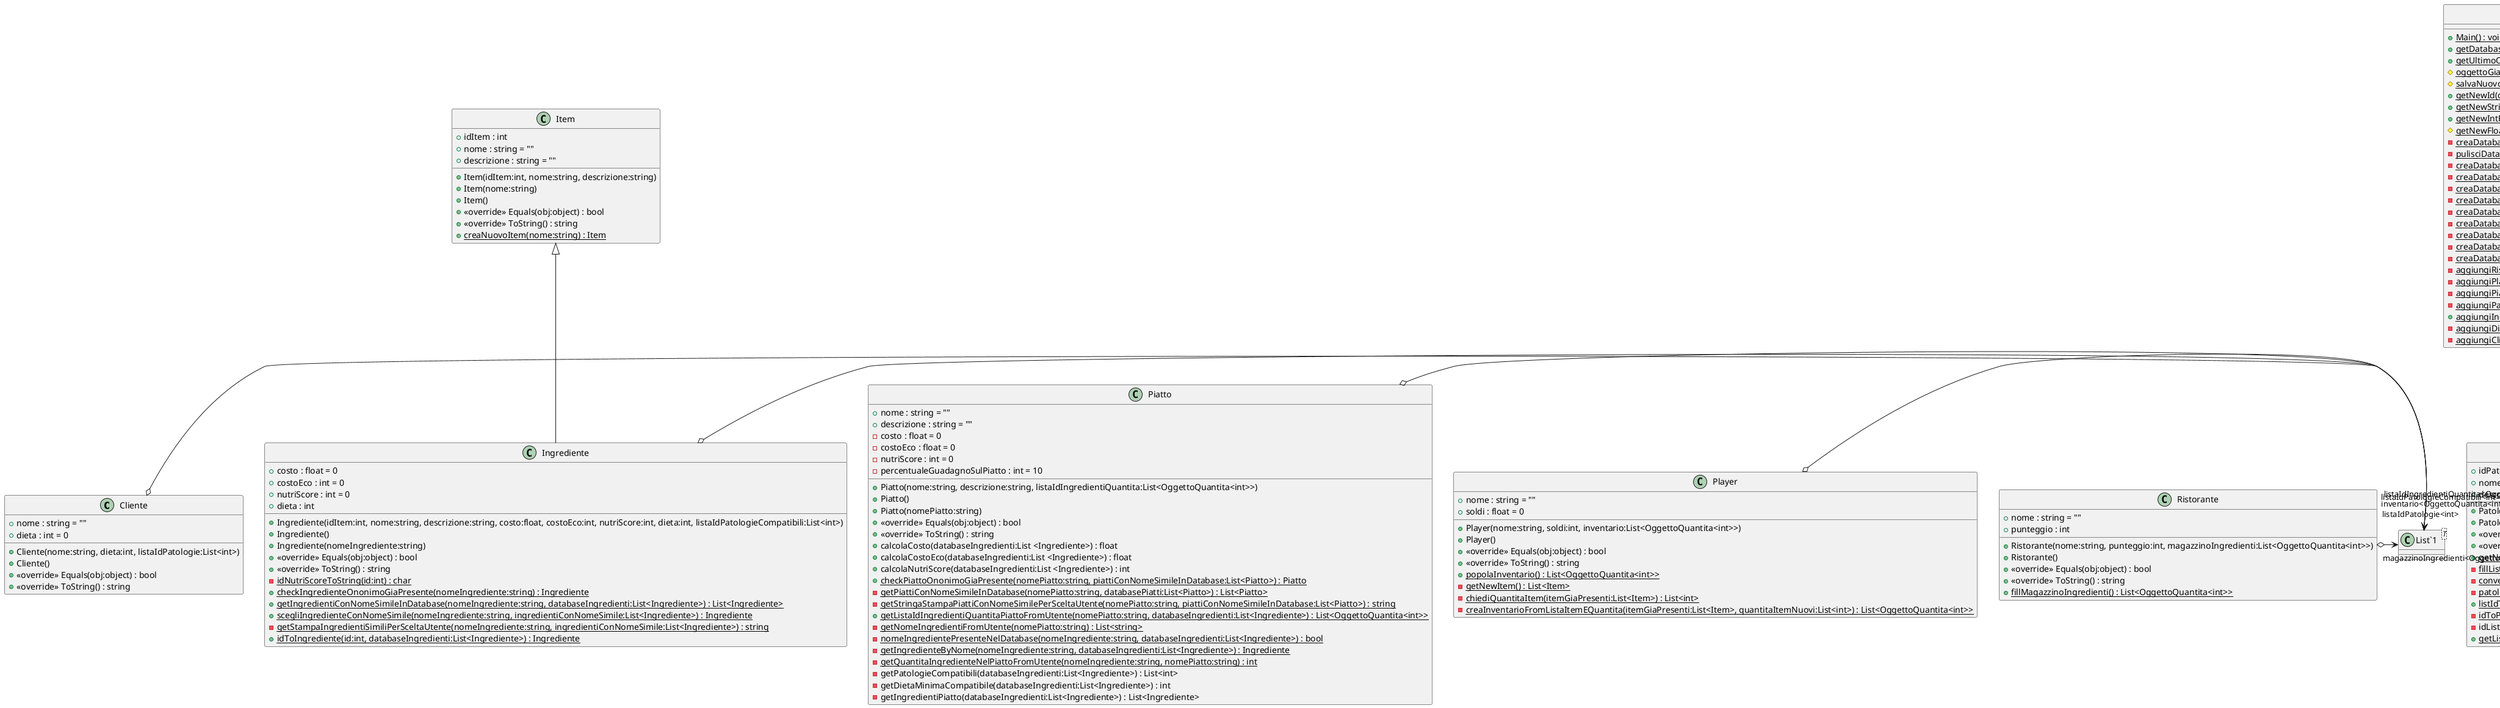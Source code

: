 @startuml
class Cliente {
    + nome : string = ""
    + dieta : int = 0
    + Cliente(nome:string, dieta:int, listaIdPatologie:List<int>)
    + Cliente()
    + <<override>> Equals(obj:object) : bool
    + <<override>> ToString() : string
}
class "List`1"<T> {
}
Cliente o-> "listaIdPatologie<int>" "List`1"
class Database {
    + {static} Main() : void
    + {static} getDatabaseOggetto(oggetto:Oggetto) : List<Oggetto>
    + {static} getUltimoOggettoAggiuntoAlDatabase(oggetto:Oggetto, databaseOggetto:List<Oggetto>) : Oggetto
    # {static} oggettoGiaPresente(oggetto:Oggetto, databaseOggetto:List<Oggetto>) : bool
    # {static} salvaNuovoOggettoSuFile(oggetto:Oggetto, databaseOggetto:List<Oggetto>) : void
    + {static} getNewId(oggetto:Oggetto) : int
    + {static} getNewStringaFromUtente(output:string) : string
    + {static} getNewIntFromUtente(output:string) : int
    # {static} getNewFloatFromUtente(output:string) : float
    - {static} creaDatabase() : void
    - {static} pulisciDatabase() : void
    - {static} creaDatabaseVuoto() : void
    - {static} creaDatabaseVuotoCliente() : void
    - {static} creaDatabaseVuotoDieta() : void
    - {static} creaDatabaseVuotoIngrediente() : void
    - {static} creaDatabaseVuotoItem() : void
    - {static} creaDatabaseVuotoPatologia() : void
    - {static} creaDatabaseVuotoPiatto() : void
    - {static} creaDatabaseVuotoPlayer() : void
    - {static} creaDatabaseVuotoRistorante() : void
    - {static} aggiungiRistorante(ristorante:Ristorante) : void
    - {static} aggiungiPlayer(player:Player) : void
    - {static} aggiungiPiatto(piatto:Piatto) : void
    - {static} aggiungiPatologia(patologia:Patologia) : void
    + {static} aggiungiIngrediente(ingrediente:Ingrediente) : void
    - {static} aggiungiDieta(dieta:Dieta) : void
    - {static} aggiungiCliente(cliente:Cliente) : void
}
class Dieta {
    + nome : string = ""
    + descrizione : string = ""
    + Dieta(nome:string, descrizione:string)
    + Dieta()
    + <<override>> Equals(obj:object) : bool
    + <<override>> ToString() : string
    + {static} getNewDietaFromUtente(output:string) : int
    - {static} dietaStringToIdDieta(dieta:string) : int
    + {static} IdDietaToDietaString(id:int) : string
}
class Ingrediente {
    + costo : float = 0
    + costoEco : int = 0
    + nutriScore : int = 0
    + dieta : int
    + Ingrediente(idItem:int, nome:string, descrizione:string, costo:float, costoEco:int, nutriScore:int, dieta:int, listaIdPatologieCompatibili:List<int>)
    + Ingrediente()
    + Ingrediente(nomeIngrediente:string)
    + <<override>> Equals(obj:object) : bool
    + <<override>> ToString() : string
    - {static} idNutriScoreToString(id:int) : char
    + {static} checkIngredienteOnonimoGiaPresente(nomeIngrediente:string) : Ingrediente
    + {static} getIngredientiConNomeSimileInDatabase(nomeIngrediente:string, databaseIngredienti:List<Ingrediente>) : List<Ingrediente>
    + {static} scegliIngredienteConNomeSimile(nomeIngrediente:string, ingredientiConNomeSimile:List<Ingrediente>) : Ingrediente
    - {static} getStampaIngredientiSimiliPerSceltaUtente(nomeIngrediente:string, ingredientiConNomeSimile:List<Ingrediente>) : string
    + {static} idToIngrediente(id:int, databaseIngredienti:List<Ingrediente>) : Ingrediente
}
class "List`1"<T> {
}
Item <|-- Ingrediente
Ingrediente o-> "listaIdPatologieCompatibili<int>" "List`1"
class Item {
    + idItem : int
    + nome : string = ""
    + descrizione : string = ""
    + Item(idItem:int, nome:string, descrizione:string)
    + Item(nome:string)
    + Item()
    + <<override>> Equals(obj:object) : bool
    + <<override>> ToString() : string
    + {static} creaNuovoItem(nome:string) : Item
}
class "OggettoQuantita`1"<Oggetto> {
    + oggetto : Oggetto
    + quantita : int
    + OggettoQuantita(oggetto:Oggetto, quantita:int)
    + <<override>> Equals(obj:object) : bool
    + <<override>> ToString() : string
    + {static} listeIdQuantitaUguali(lista1:List<OggettoQuantita<int>>, lista2:List<OggettoQuantita<int>>) : bool
}
class Patologia {
    + idPatologia : int
    + nome : string = ""
    + descrizione : string = ""
    + Patologia(idPatologia:int, nome:string, descrizione:string)
    + Patologia()
    + <<override>> Equals(obj:object) : bool
    + <<override>> ToString() : string
    + {static} getNewListaIdPatologieFromUtente(output:string) : List<int>
    - {static} fillListaPatologieStringhe(output:string) : List<string>
    - {static} convertiListaPatologieStringToListaIdPatologia(listaPatolgie:List<string>) : List<int>
    - {static} patologiaStringToIdPatologia(patologia:string) : int
    + {static} listIdToListPatologie(ids:List<int>, DatabasePatologie:List<Patologia>) : string
    - {static} idToPatologia(id:int, databasePatologie:List<Patologia>) : Patologia
    - idListToPatologieList(idList:List<int>, databasePatologie:List<Patologia>) : List<Patologia>
    + {static} getListIdTutteLePatologie(databasePatologie:List<Patologia>) : List<int>
}
class Piatto {
    + nome : string = ""
    + descrizione : string = ""
    - costo : float = 0
    - costoEco : float = 0
    - nutriScore : int = 0
    - percentualeGuadagnoSulPiatto : int = 10
    + Piatto(nome:string, descrizione:string, listaIdIngredientiQuantita:List<OggettoQuantita<int>>)
    + Piatto()
    + Piatto(nomePiatto:string)
    + <<override>> Equals(obj:object) : bool
    + <<override>> ToString() : string
    + calcolaCosto(databaseIngredienti:List <Ingrediente>) : float
    + calcolaCostoEco(databaseIngredienti:List <Ingrediente>) : float
    + calcolaNutriScore(databaseIngredienti:List <Ingrediente>) : int
    + {static} checkPiattoOnonimoGiaPresente(nomePiatto:string, piattiConNomeSimileInDatabase:List<Piatto>) : Piatto
    - {static} getPiattiConNomeSimileInDatabase(nomePiatto:string, databasePiatti:List<Piatto>) : List<Piatto>
    - {static} getStringaStampaPiattiConNomeSimilePerSceltaUtente(nomePiatto:string, piattiConNomeSimileInDatabase:List<Piatto>) : string
    + {static} getListaIdIngredientiQuantitaPiattoFromUtente(nomePiatto:string, databaseIngredienti:List<Ingrediente>) : List<OggettoQuantita<int>>
    - {static} getNomeIngredientiFromUtente(nomePiatto:string) : List<string>
    - {static} nomeIngredientePresenteNelDatabase(nomeIngrediente:string, databaseIngredienti:List<Ingrediente>) : bool
    - {static} getIngredienteByNome(nomeIngrediente:string, databaseIngredienti:List<Ingrediente>) : Ingrediente
    - {static} getQuantitaIngredienteNelPiattoFromUtente(nomeIngrediente:string, nomePiatto:string) : int
    - getPatologieCompatibili(databaseIngredienti:List<Ingrediente>) : List<int>
    - getDietaMinimaCompatibile(databaseIngredienti:List<Ingrediente>) : int
    - getIngredientiPiatto(databaseIngredienti:List<Ingrediente>) : List<Ingrediente>
}
class "List`1"<T> {
}
Piatto o-> "listaIdIngredientiQuantita<OggettoQuantita<int>>" "List`1"
class Player {
    + nome : string = ""
    + soldi : float = 0
    + Player(nome:string, soldi:int, inventario:List<OggettoQuantita<int>>)
    + Player()
    + <<override>> Equals(obj:object) : bool
    + <<override>> ToString() : string
    + {static} popolaInventario() : List<OggettoQuantita<int>>
    - {static} getNewItem() : List<Item>
    - {static} chiediQuantitaItem(itemGiaPresenti:List<Item>) : List<int>
    - {static} creaInventarioFromListaItemEQuantita(itemGiaPresenti:List<Item>, quantitaItemNuovi:List<int>) : List<OggettoQuantita<int>>
}
class "List`1"<T> {
}
Player o-> "inventario<OggettoQuantita<int>>" "List`1"
class Ristorante {
    + nome : string = ""
    + punteggio : int
    + Ristorante(nome:string, punteggio:int, magazzinoIngredienti:List<OggettoQuantita<int>>)
    + Ristorante()
    + <<override>> Equals(obj:object) : bool
    + <<override>> ToString() : string
    + {static} fillMagazzinoIngredienti() : List<OggettoQuantita<int>>
}
class "List`1"<T> {
}
Ristorante o-> "magazzinoIngredienti<OggettoQuantita<int>>" "List`1"
class Serializza {
    + {static} salvaOggettiSuFile(oggetti:List<Oggetto>) : void
    + {static} getJsonPath(oggetto:Oggetto) : string
    - {static} getNomeTipoOggettoInLista(oggetto:Oggetto) : string
    + {static} getNomeTipo(oggetto:Oggetto) : string
    + {static} leggiOggettiDaFile(filePath:string) : List<Oggetto>
}
@enduml
